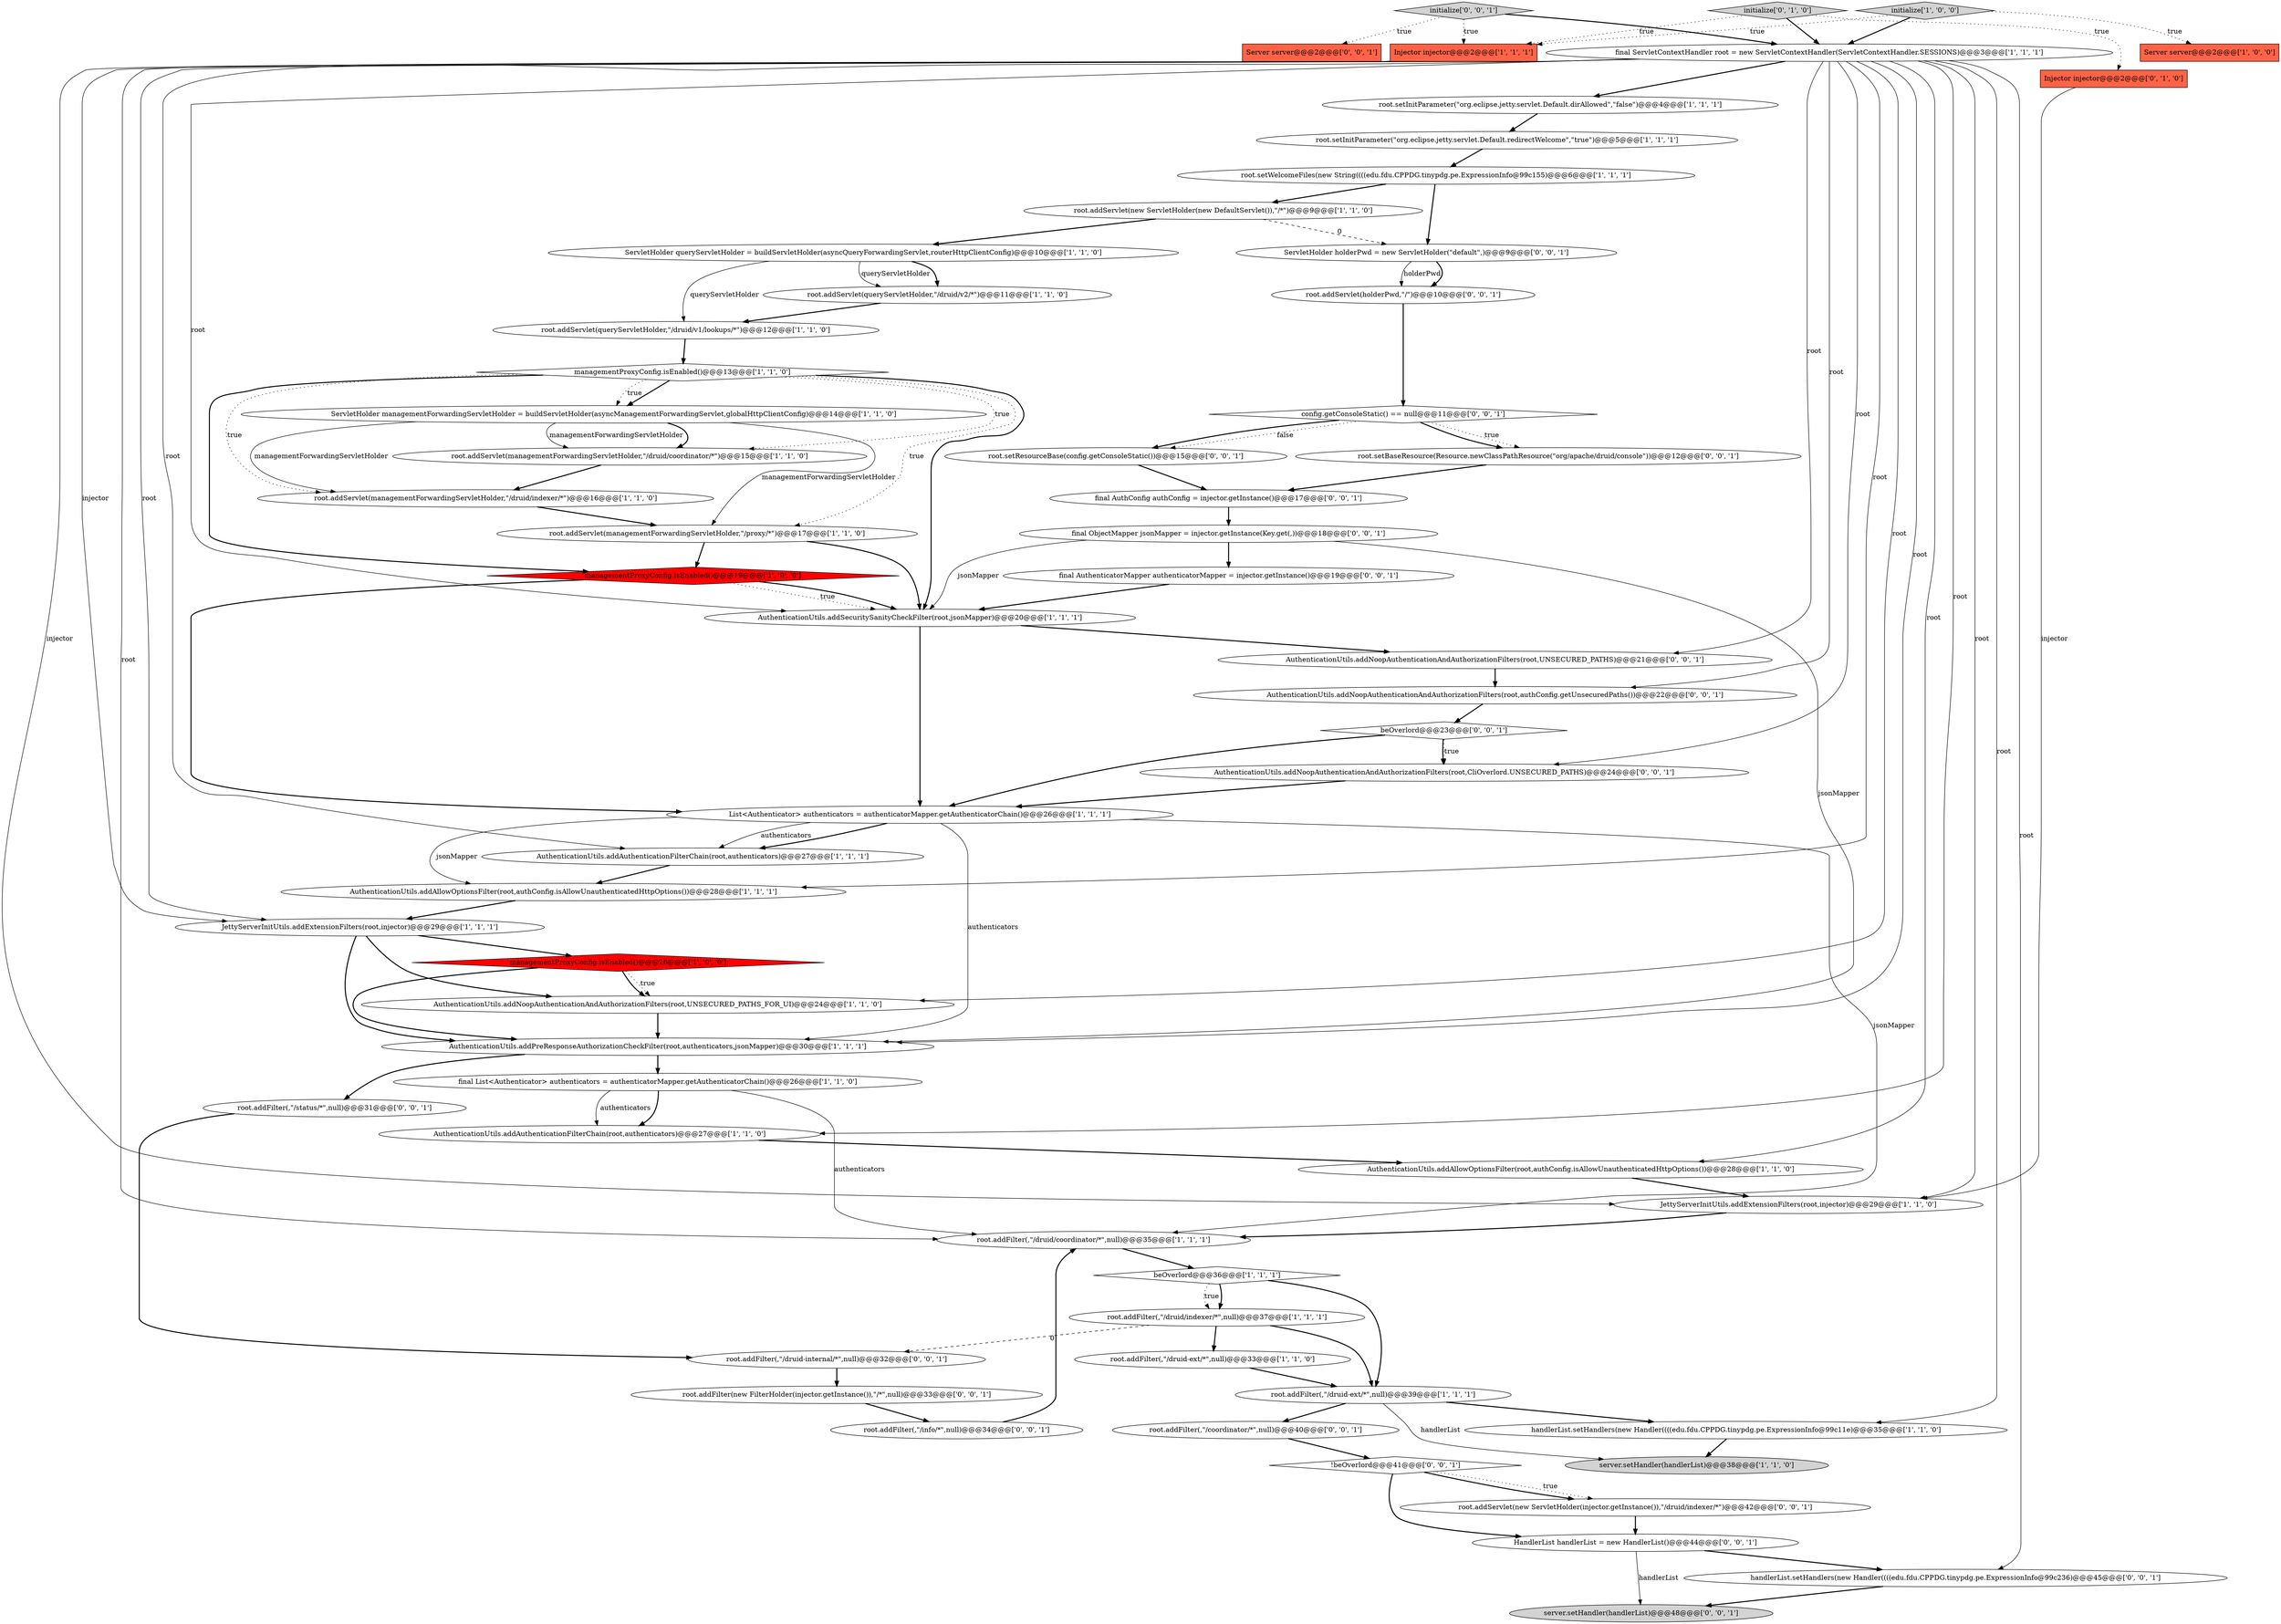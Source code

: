 digraph {
38 [style = filled, label = "!beOverlord@@@41@@@['0', '0', '1']", fillcolor = white, shape = diamond image = "AAA0AAABBB3BBB"];
6 [style = filled, label = "managementProxyConfig.isEnabled()@@@19@@@['1', '0', '0']", fillcolor = red, shape = diamond image = "AAA1AAABBB1BBB"];
22 [style = filled, label = "AuthenticationUtils.addAllowOptionsFilter(root,authConfig.isAllowUnauthenticatedHttpOptions())@@@28@@@['1', '1', '0']", fillcolor = white, shape = ellipse image = "AAA0AAABBB1BBB"];
37 [style = filled, label = "Injector injector@@@2@@@['0', '1', '0']", fillcolor = tomato, shape = box image = "AAA0AAABBB2BBB"];
42 [style = filled, label = "beOverlord@@@23@@@['0', '0', '1']", fillcolor = white, shape = diamond image = "AAA0AAABBB3BBB"];
40 [style = filled, label = "AuthenticationUtils.addNoopAuthenticationAndAuthorizationFilters(root,authConfig.getUnsecuredPaths())@@@22@@@['0', '0', '1']", fillcolor = white, shape = ellipse image = "AAA0AAABBB3BBB"];
60 [style = filled, label = "initialize['0', '0', '1']", fillcolor = lightgray, shape = diamond image = "AAA0AAABBB3BBB"];
24 [style = filled, label = "root.addServlet(managementForwardingServletHolder,\"/druid/coordinator/*\")@@@15@@@['1', '1', '0']", fillcolor = white, shape = ellipse image = "AAA0AAABBB1BBB"];
41 [style = filled, label = "final AuthConfig authConfig = injector.getInstance()@@@17@@@['0', '0', '1']", fillcolor = white, shape = ellipse image = "AAA0AAABBB3BBB"];
20 [style = filled, label = "root.addFilter(,\"/druid/coordinator/*\",null)@@@35@@@['1', '1', '1']", fillcolor = white, shape = ellipse image = "AAA0AAABBB1BBB"];
0 [style = filled, label = "beOverlord@@@36@@@['1', '1', '1']", fillcolor = white, shape = diamond image = "AAA0AAABBB1BBB"];
13 [style = filled, label = "root.addFilter(,\"/druid/indexer/*\",null)@@@37@@@['1', '1', '1']", fillcolor = white, shape = ellipse image = "AAA0AAABBB1BBB"];
14 [style = filled, label = "root.addServlet(managementForwardingServletHolder,\"/proxy/*\")@@@17@@@['1', '1', '0']", fillcolor = white, shape = ellipse image = "AAA0AAABBB1BBB"];
52 [style = filled, label = "root.setResourceBase(config.getConsoleStatic())@@@15@@@['0', '0', '1']", fillcolor = white, shape = ellipse image = "AAA0AAABBB3BBB"];
43 [style = filled, label = "HandlerList handlerList = new HandlerList()@@@44@@@['0', '0', '1']", fillcolor = white, shape = ellipse image = "AAA0AAABBB3BBB"];
44 [style = filled, label = "AuthenticationUtils.addNoopAuthenticationAndAuthorizationFilters(root,UNSECURED_PATHS)@@@21@@@['0', '0', '1']", fillcolor = white, shape = ellipse image = "AAA0AAABBB3BBB"];
58 [style = filled, label = "root.addFilter(,\"/info/*\",null)@@@34@@@['0', '0', '1']", fillcolor = white, shape = ellipse image = "AAA0AAABBB3BBB"];
3 [style = filled, label = "root.addServlet(queryServletHolder,\"/druid/v2/*\")@@@11@@@['1', '1', '0']", fillcolor = white, shape = ellipse image = "AAA0AAABBB1BBB"];
28 [style = filled, label = "AuthenticationUtils.addAuthenticationFilterChain(root,authenticators)@@@27@@@['1', '1', '1']", fillcolor = white, shape = ellipse image = "AAA0AAABBB1BBB"];
21 [style = filled, label = "List<Authenticator> authenticators = authenticatorMapper.getAuthenticatorChain()@@@26@@@['1', '1', '1']", fillcolor = white, shape = ellipse image = "AAA0AAABBB1BBB"];
32 [style = filled, label = "Injector injector@@@2@@@['1', '1', '1']", fillcolor = tomato, shape = box image = "AAA0AAABBB1BBB"];
56 [style = filled, label = "final AuthenticatorMapper authenticatorMapper = injector.getInstance()@@@19@@@['0', '0', '1']", fillcolor = white, shape = ellipse image = "AAA0AAABBB3BBB"];
23 [style = filled, label = "root.addServlet(new ServletHolder(new DefaultServlet()),\"/*\")@@@9@@@['1', '1', '0']", fillcolor = white, shape = ellipse image = "AAA0AAABBB1BBB"];
39 [style = filled, label = "ServletHolder holderPwd = new ServletHolder(\"default\",)@@@9@@@['0', '0', '1']", fillcolor = white, shape = ellipse image = "AAA0AAABBB3BBB"];
25 [style = filled, label = "managementProxyConfig.isEnabled()@@@26@@@['1', '0', '0']", fillcolor = red, shape = diamond image = "AAA1AAABBB1BBB"];
1 [style = filled, label = "AuthenticationUtils.addPreResponseAuthorizationCheckFilter(root,authenticators,jsonMapper)@@@30@@@['1', '1', '1']", fillcolor = white, shape = ellipse image = "AAA0AAABBB1BBB"];
17 [style = filled, label = "root.addFilter(,\"/druid-ext/*\",null)@@@33@@@['1', '1', '0']", fillcolor = white, shape = ellipse image = "AAA0AAABBB1BBB"];
51 [style = filled, label = "root.addFilter(,\"/druid-internal/*\",null)@@@32@@@['0', '0', '1']", fillcolor = white, shape = ellipse image = "AAA0AAABBB3BBB"];
54 [style = filled, label = "server.setHandler(handlerList)@@@48@@@['0', '0', '1']", fillcolor = lightgray, shape = ellipse image = "AAA0AAABBB3BBB"];
12 [style = filled, label = "root.setInitParameter(\"org.eclipse.jetty.servlet.Default.redirectWelcome\",\"true\")@@@5@@@['1', '1', '1']", fillcolor = white, shape = ellipse image = "AAA0AAABBB1BBB"];
2 [style = filled, label = "final ServletContextHandler root = new ServletContextHandler(ServletContextHandler.SESSIONS)@@@3@@@['1', '1', '1']", fillcolor = white, shape = ellipse image = "AAA0AAABBB1BBB"];
18 [style = filled, label = "root.addFilter(,\"/druid-ext/*\",null)@@@39@@@['1', '1', '1']", fillcolor = white, shape = ellipse image = "AAA0AAABBB1BBB"];
5 [style = filled, label = "final List<Authenticator> authenticators = authenticatorMapper.getAuthenticatorChain()@@@26@@@['1', '1', '0']", fillcolor = white, shape = ellipse image = "AAA0AAABBB1BBB"];
26 [style = filled, label = "managementProxyConfig.isEnabled()@@@13@@@['1', '1', '0']", fillcolor = white, shape = diamond image = "AAA0AAABBB1BBB"];
9 [style = filled, label = "JettyServerInitUtils.addExtensionFilters(root,injector)@@@29@@@['1', '1', '0']", fillcolor = white, shape = ellipse image = "AAA0AAABBB1BBB"];
16 [style = filled, label = "handlerList.setHandlers(new Handler((((edu.fdu.CPPDG.tinypdg.pe.ExpressionInfo@99c11e)@@@35@@@['1', '1', '0']", fillcolor = white, shape = ellipse image = "AAA0AAABBB1BBB"];
50 [style = filled, label = "Server server@@@2@@@['0', '0', '1']", fillcolor = tomato, shape = box image = "AAA0AAABBB3BBB"];
61 [style = filled, label = "root.setBaseResource(Resource.newClassPathResource(\"org/apache/druid/console\"))@@@12@@@['0', '0', '1']", fillcolor = white, shape = ellipse image = "AAA0AAABBB3BBB"];
27 [style = filled, label = "JettyServerInitUtils.addExtensionFilters(root,injector)@@@29@@@['1', '1', '1']", fillcolor = white, shape = ellipse image = "AAA0AAABBB1BBB"];
30 [style = filled, label = "root.setInitParameter(\"org.eclipse.jetty.servlet.Default.dirAllowed\",\"false\")@@@4@@@['1', '1', '1']", fillcolor = white, shape = ellipse image = "AAA0AAABBB1BBB"];
15 [style = filled, label = "AuthenticationUtils.addSecuritySanityCheckFilter(root,jsonMapper)@@@20@@@['1', '1', '1']", fillcolor = white, shape = ellipse image = "AAA0AAABBB1BBB"];
48 [style = filled, label = "root.addServlet(holderPwd,\"/\")@@@10@@@['0', '0', '1']", fillcolor = white, shape = ellipse image = "AAA0AAABBB3BBB"];
55 [style = filled, label = "final ObjectMapper jsonMapper = injector.getInstance(Key.get(,))@@@18@@@['0', '0', '1']", fillcolor = white, shape = ellipse image = "AAA0AAABBB3BBB"];
8 [style = filled, label = "AuthenticationUtils.addNoopAuthenticationAndAuthorizationFilters(root,UNSECURED_PATHS_FOR_UI)@@@24@@@['1', '1', '0']", fillcolor = white, shape = ellipse image = "AAA0AAABBB1BBB"];
31 [style = filled, label = "root.addServlet(queryServletHolder,\"/druid/v1/lookups/*\")@@@12@@@['1', '1', '0']", fillcolor = white, shape = ellipse image = "AAA0AAABBB1BBB"];
45 [style = filled, label = "root.addFilter(,\"/coordinator/*\",null)@@@40@@@['0', '0', '1']", fillcolor = white, shape = ellipse image = "AAA0AAABBB3BBB"];
10 [style = filled, label = "ServletHolder managementForwardingServletHolder = buildServletHolder(asyncManagementForwardingServlet,globalHttpClientConfig)@@@14@@@['1', '1', '0']", fillcolor = white, shape = ellipse image = "AAA0AAABBB1BBB"];
35 [style = filled, label = "initialize['1', '0', '0']", fillcolor = lightgray, shape = diamond image = "AAA0AAABBB1BBB"];
46 [style = filled, label = "AuthenticationUtils.addNoopAuthenticationAndAuthorizationFilters(root,CliOverlord.UNSECURED_PATHS)@@@24@@@['0', '0', '1']", fillcolor = white, shape = ellipse image = "AAA0AAABBB3BBB"];
33 [style = filled, label = "ServletHolder queryServletHolder = buildServletHolder(asyncQueryForwardingServlet,routerHttpClientConfig)@@@10@@@['1', '1', '0']", fillcolor = white, shape = ellipse image = "AAA0AAABBB1BBB"];
4 [style = filled, label = "AuthenticationUtils.addAllowOptionsFilter(root,authConfig.isAllowUnauthenticatedHttpOptions())@@@28@@@['1', '1', '1']", fillcolor = white, shape = ellipse image = "AAA0AAABBB1BBB"];
7 [style = filled, label = "server.setHandler(handlerList)@@@38@@@['1', '1', '0']", fillcolor = lightgray, shape = ellipse image = "AAA0AAABBB1BBB"];
36 [style = filled, label = "initialize['0', '1', '0']", fillcolor = lightgray, shape = diamond image = "AAA0AAABBB2BBB"];
49 [style = filled, label = "root.addFilter(,\"/status/*\",null)@@@31@@@['0', '0', '1']", fillcolor = white, shape = ellipse image = "AAA0AAABBB3BBB"];
34 [style = filled, label = "root.addServlet(managementForwardingServletHolder,\"/druid/indexer/*\")@@@16@@@['1', '1', '0']", fillcolor = white, shape = ellipse image = "AAA0AAABBB1BBB"];
29 [style = filled, label = "AuthenticationUtils.addAuthenticationFilterChain(root,authenticators)@@@27@@@['1', '1', '0']", fillcolor = white, shape = ellipse image = "AAA0AAABBB1BBB"];
47 [style = filled, label = "config.getConsoleStatic() == null@@@11@@@['0', '0', '1']", fillcolor = white, shape = diamond image = "AAA0AAABBB3BBB"];
19 [style = filled, label = "root.setWelcomeFiles(new String((((edu.fdu.CPPDG.tinypdg.pe.ExpressionInfo@99c155)@@@6@@@['1', '1', '1']", fillcolor = white, shape = ellipse image = "AAA0AAABBB1BBB"];
53 [style = filled, label = "root.addServlet(new ServletHolder(injector.getInstance()),\"/druid/indexer/*\")@@@42@@@['0', '0', '1']", fillcolor = white, shape = ellipse image = "AAA0AAABBB3BBB"];
59 [style = filled, label = "root.addFilter(new FilterHolder(injector.getInstance()),\"/*\",null)@@@33@@@['0', '0', '1']", fillcolor = white, shape = ellipse image = "AAA0AAABBB3BBB"];
57 [style = filled, label = "handlerList.setHandlers(new Handler((((edu.fdu.CPPDG.tinypdg.pe.ExpressionInfo@99c236)@@@45@@@['0', '0', '1']", fillcolor = white, shape = ellipse image = "AAA0AAABBB3BBB"];
11 [style = filled, label = "Server server@@@2@@@['1', '0', '0']", fillcolor = tomato, shape = box image = "AAA0AAABBB1BBB"];
1->5 [style = bold, label=""];
25->1 [style = bold, label=""];
0->13 [style = bold, label=""];
26->10 [style = bold, label=""];
15->21 [style = bold, label=""];
10->24 [style = bold, label=""];
20->0 [style = bold, label=""];
5->29 [style = solid, label="authenticators"];
16->7 [style = bold, label=""];
24->34 [style = bold, label=""];
2->15 [style = solid, label="root"];
56->15 [style = bold, label=""];
49->51 [style = bold, label=""];
60->50 [style = dotted, label="true"];
59->58 [style = bold, label=""];
18->45 [style = bold, label=""];
21->28 [style = bold, label=""];
8->1 [style = bold, label=""];
13->17 [style = bold, label=""];
46->21 [style = bold, label=""];
23->33 [style = bold, label=""];
33->31 [style = solid, label="queryServletHolder"];
58->20 [style = bold, label=""];
36->2 [style = bold, label=""];
23->39 [style = dashed, label="0"];
26->24 [style = dotted, label="true"];
45->38 [style = bold, label=""];
21->1 [style = solid, label="authenticators"];
26->15 [style = bold, label=""];
13->51 [style = dashed, label="0"];
47->61 [style = dotted, label="true"];
42->21 [style = bold, label=""];
27->25 [style = bold, label=""];
10->14 [style = solid, label="managementForwardingServletHolder"];
6->15 [style = dotted, label="true"];
2->44 [style = solid, label="root"];
57->54 [style = bold, label=""];
5->29 [style = bold, label=""];
33->3 [style = bold, label=""];
42->46 [style = bold, label=""];
21->20 [style = solid, label="jsonMapper"];
33->3 [style = solid, label="queryServletHolder"];
22->9 [style = bold, label=""];
19->39 [style = bold, label=""];
38->53 [style = bold, label=""];
1->49 [style = bold, label=""];
26->6 [style = bold, label=""];
39->48 [style = solid, label="holderPwd"];
55->15 [style = solid, label="jsonMapper"];
26->14 [style = dotted, label="true"];
2->28 [style = solid, label="root"];
14->15 [style = bold, label=""];
34->14 [style = bold, label=""];
53->43 [style = bold, label=""];
2->40 [style = solid, label="root"];
2->29 [style = solid, label="root"];
14->6 [style = bold, label=""];
27->8 [style = bold, label=""];
60->32 [style = dotted, label="true"];
25->8 [style = dotted, label="true"];
13->18 [style = bold, label=""];
61->41 [style = bold, label=""];
60->2 [style = bold, label=""];
6->21 [style = bold, label=""];
47->61 [style = bold, label=""];
35->2 [style = bold, label=""];
52->41 [style = bold, label=""];
32->27 [style = solid, label="injector"];
15->44 [style = bold, label=""];
36->32 [style = dotted, label="true"];
9->20 [style = bold, label=""];
18->7 [style = solid, label="handlerList"];
47->52 [style = dotted, label="false"];
36->37 [style = dotted, label="true"];
6->15 [style = bold, label=""];
2->9 [style = solid, label="root"];
10->24 [style = solid, label="managementForwardingServletHolder"];
31->26 [style = bold, label=""];
2->8 [style = solid, label="root"];
30->12 [style = bold, label=""];
0->18 [style = bold, label=""];
21->4 [style = solid, label="jsonMapper"];
2->46 [style = solid, label="root"];
47->52 [style = bold, label=""];
43->54 [style = solid, label="handlerList"];
38->43 [style = bold, label=""];
18->16 [style = bold, label=""];
39->48 [style = bold, label=""];
27->1 [style = bold, label=""];
43->57 [style = bold, label=""];
0->13 [style = dotted, label="true"];
41->55 [style = bold, label=""];
3->31 [style = bold, label=""];
26->34 [style = dotted, label="true"];
2->57 [style = solid, label="root"];
55->1 [style = solid, label="jsonMapper"];
2->1 [style = solid, label="root"];
44->40 [style = bold, label=""];
2->16 [style = solid, label="root"];
35->11 [style = dotted, label="true"];
55->56 [style = bold, label=""];
2->20 [style = solid, label="root"];
51->59 [style = bold, label=""];
5->20 [style = solid, label="authenticators"];
2->27 [style = solid, label="root"];
21->28 [style = solid, label="authenticators"];
38->53 [style = dotted, label="true"];
2->22 [style = solid, label="root"];
48->47 [style = bold, label=""];
32->9 [style = solid, label="injector"];
19->23 [style = bold, label=""];
26->10 [style = dotted, label="true"];
4->27 [style = bold, label=""];
25->8 [style = bold, label=""];
2->4 [style = solid, label="root"];
37->9 [style = solid, label="injector"];
29->22 [style = bold, label=""];
2->30 [style = bold, label=""];
12->19 [style = bold, label=""];
42->46 [style = dotted, label="true"];
40->42 [style = bold, label=""];
17->18 [style = bold, label=""];
28->4 [style = bold, label=""];
10->34 [style = solid, label="managementForwardingServletHolder"];
35->32 [style = dotted, label="true"];
}
